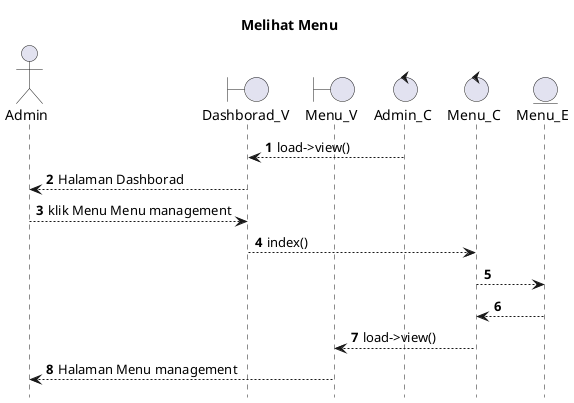 @startuml

autonumber
hide footbox
title Melihat Menu

Actor Admin
boundary Dashborad_V
boundary Menu_V
control Admin_C
control Menu_C
Entity Menu_E

Admin_C --> Dashborad_V: load->view()
Dashborad_V --> Admin: Halaman Dashborad
Admin --> Dashborad_V: klik Menu Menu management
Dashborad_V --> Menu_C: index()
Menu_C --> Menu_E:
    
    Menu_E --> Menu_C:
    Menu_C --> Menu_V: load->view()
    Menu_V --> Admin: Halaman Menu management

@enduml